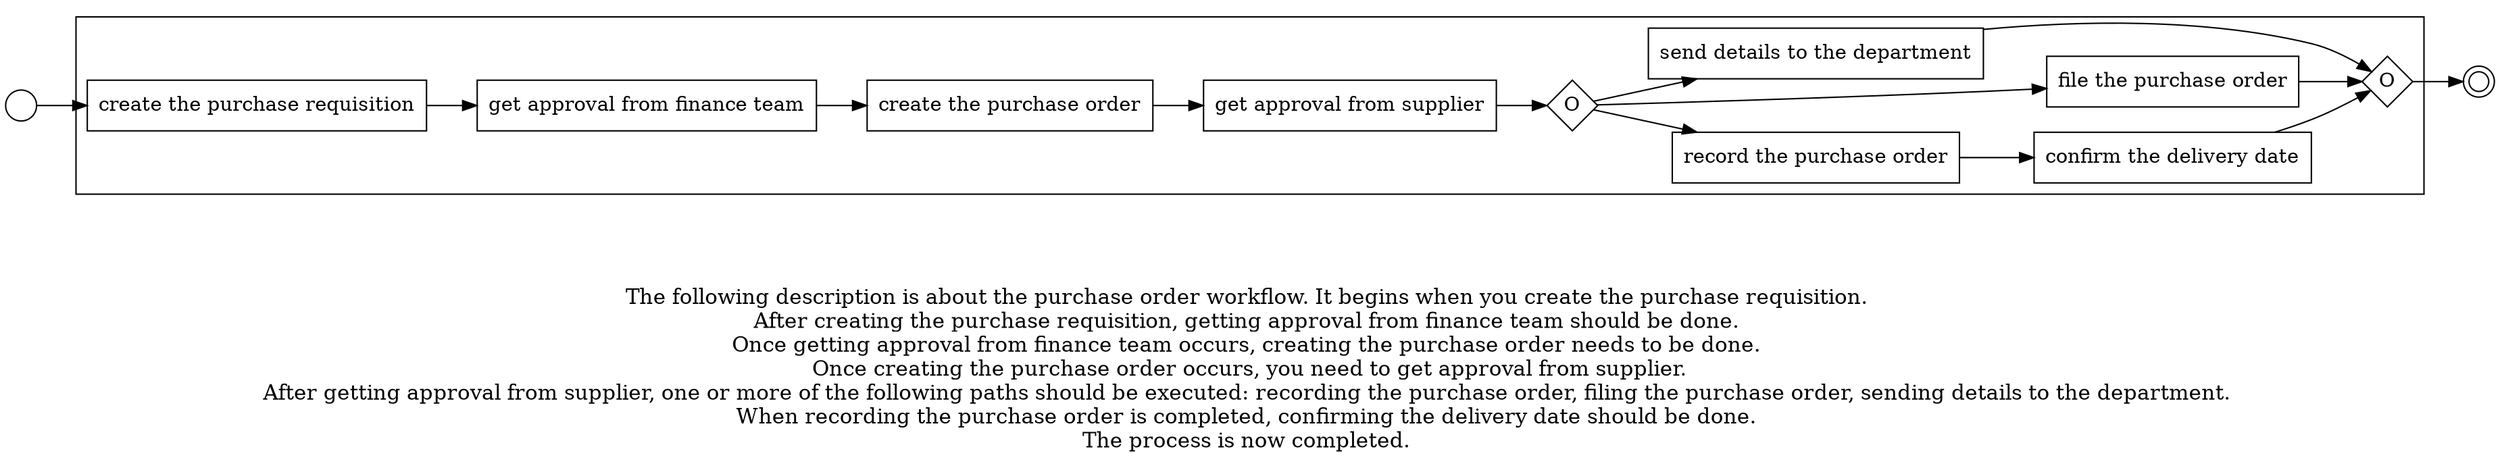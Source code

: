 digraph purchase_order_workflow_158 {
	graph [rankdir=LR]
	START_NODE [label="" shape=circle width=0.3]
	subgraph CLUSTER_0 {
		"create the purchase requisition" [shape=box]
		"get approval from finance team" [shape=box]
		"create the purchase requisition" -> "get approval from finance team"
		"create the purchase order" [shape=box]
		"get approval from finance team" -> "create the purchase order"
		"get approval from supplier" [shape=box]
		"create the purchase order" -> "get approval from supplier"
		"OR_SPLIT--6. Final steps_T3M8" [label=O fixedsize=true shape=diamond width=0.5]
		"get approval from supplier" -> "OR_SPLIT--6. Final steps_T3M8"
		"record the purchase order" [shape=box]
		"OR_SPLIT--6. Final steps_T3M8" -> "record the purchase order"
		"file the purchase order" [shape=box]
		"OR_SPLIT--6. Final steps_T3M8" -> "file the purchase order"
		"send details to the department" [shape=box]
		"OR_SPLIT--6. Final steps_T3M8" -> "send details to the department"
		"confirm the delivery date" [shape=box]
		"record the purchase order" -> "confirm the delivery date"
		"OR_JOIN--6. Final steps_T3M8" [label=O fixedsize=true shape=diamond width=0.5]
		"confirm the delivery date" -> "OR_JOIN--6. Final steps_T3M8"
		"file the purchase order" -> "OR_JOIN--6. Final steps_T3M8"
		"send details to the department" -> "OR_JOIN--6. Final steps_T3M8"
	}
	START_NODE -> "create the purchase requisition"
	END_NODE [label="" shape=doublecircle width=0.2]
	"OR_JOIN--6. Final steps_T3M8" -> END_NODE
	fontsize=15 label="\n\n
The following description is about the purchase order workflow. It begins when you create the purchase requisition. 
After creating the purchase requisition, getting approval from finance team should be done. 
Once getting approval from finance team occurs, creating the purchase order needs to be done. 
Once creating the purchase order occurs, you need to get approval from supplier.
After getting approval from supplier, one or more of the following paths should be executed: recording the purchase order, filing the purchase order, sending details to the department. 
When recording the purchase order is completed, confirming the delivery date should be done. 
The process is now completed. 
"
}
